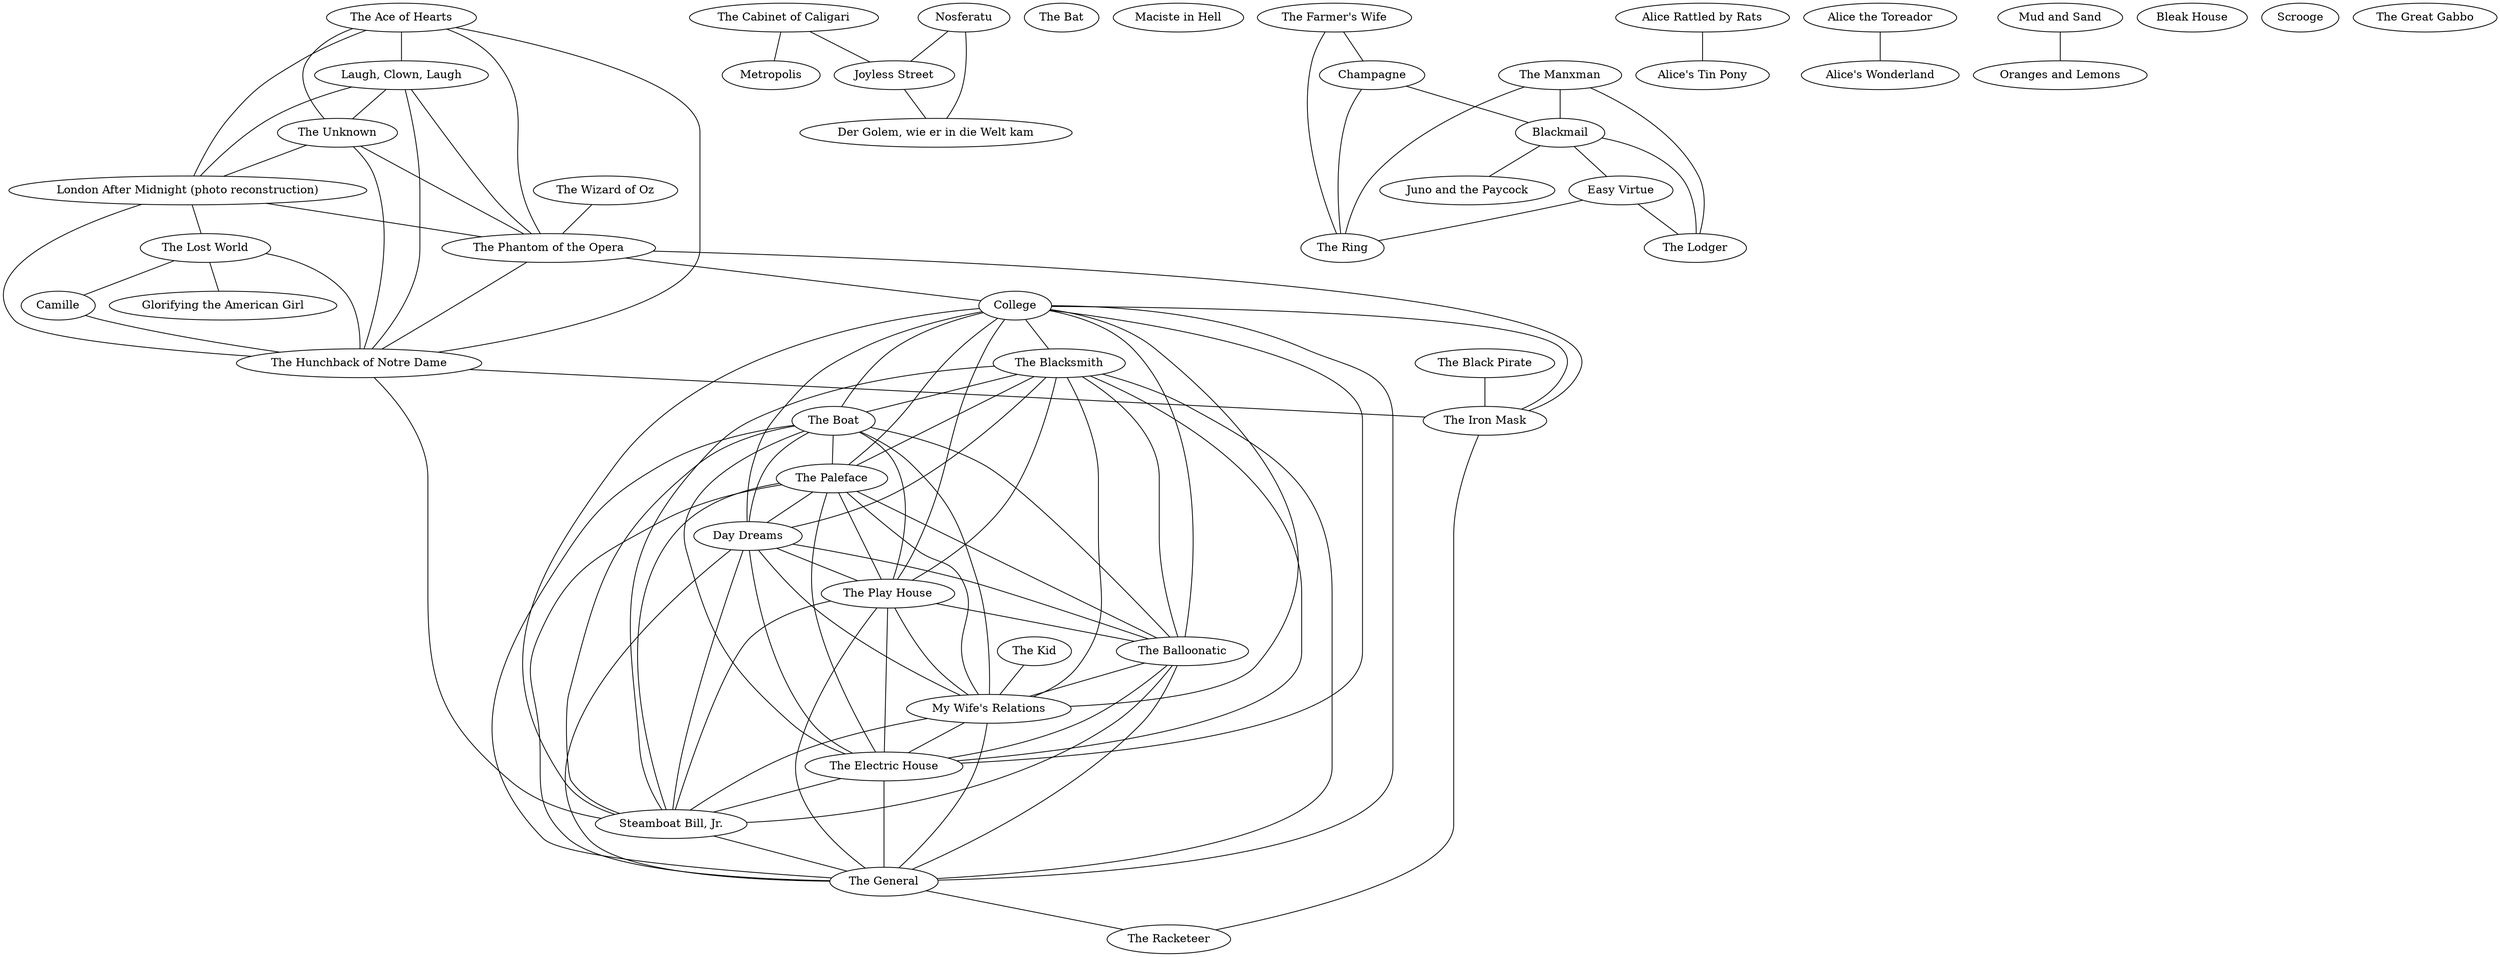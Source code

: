graph G {
n93[label="The Ace of Hearts"];
n94[label="Laugh, Clown, Laugh"];
n95[label="The Unknown"];
n97[label="London After Midnight (photo reconstruction)"];
n104[label="The Wizard of Oz"];
n364[label="The Cabinet of Caligari"];
n392[label="The Bat"];
n450[label="The Lost World"];
n452[label="Maciste in Hell"];
n551[label="Nosferatu"];
n552[label="The Phantom of the Opera"];
n553[label="Metropolis"];
n805[label="Camille"];
n847[label="College"];
n960[label="The Farmer's Wife"];
n961[label="The Manxman"];
n969[label="Champagne"];
n970[label="Blackmail"];
n972[label="Easy Virtue"];
n974[label="The Lodger"];
n975[label="The Ring"];
n977[label="Juno and the Paycock"];
n1000[label="Joyless Street"];
n1580[label="The Kid"];
n5570[label="Alice Rattled by Rats"];
n5571[label="Alice the Toreador"];
n5572[label="Alice's Tin Pony"];
n5605[label="The Black Pirate"];
n6128[label="The Hunchback of Notre Dame"];
n7053[label="Der Golem, wie er in die Welt kam"];
n7237[label="Mud and Sand"];
n7239[label="Oranges and Lemons"];
n7291[label="The Blacksmith"];
n7292[label="The Boat"];
n7293[label="The Paleface"];
n7294[label="Day Dreams"];
n7295[label="The Play House"];
n7296[label="The Balloonatic"];
n7297[label="My Wife's Relations"];
n7298[label="The Electric House"];
n7299[label="Steamboat Bill, Jr."];
n7396[label="Bleak House"];
n7397[label="Scrooge"];
n7805[label="Alice's Wonderland"];
n8138[label="The General"];
n8140[label="The Iron Mask"];
n8152[label="The Racketeer"];
n8276[label="Glorifying the American Girl"];
n8277[label="The Great Gabbo"];
n7294 -- n8138;
n7294 -- n7297;
n7294 -- n7296;
n7294 -- n7298;
n7294 -- n7299;
n7294 -- n7295;
n5605 -- n8140;
n969 -- n970;
n969 -- n975;
n93 -- n97;
n93 -- n6128;
n93 -- n552;
n93 -- n95;
n93 -- n94;
n1580 -- n7297;
n7237 -- n7239;
n847 -- n7294;
n847 -- n8138;
n847 -- n7293;
n847 -- n7292;
n847 -- n7297;
n847 -- n7296;
n847 -- n7298;
n847 -- n8140;
n847 -- n7291;
n847 -- n7299;
n847 -- n7295;
n97 -- n6128;
n97 -- n552;
n97 -- n450;
n551 -- n7053;
n551 -- n1000;
n6128 -- n8140;
n6128 -- n7299;
n8138 -- n8152;
n970 -- n977;
n970 -- n974;
n970 -- n972;
n7293 -- n7294;
n7293 -- n8138;
n7293 -- n7297;
n7293 -- n7296;
n7293 -- n7298;
n7293 -- n7299;
n7293 -- n7295;
n805 -- n6128;
n5571 -- n7805;
n552 -- n847;
n552 -- n6128;
n552 -- n8140;
n7292 -- n7294;
n7292 -- n8138;
n7292 -- n7293;
n7292 -- n7297;
n7292 -- n7296;
n7292 -- n7298;
n7292 -- n7299;
n7292 -- n7295;
n7297 -- n8138;
n7297 -- n7298;
n7297 -- n7299;
n1000 -- n7053;
n7296 -- n8138;
n7296 -- n7297;
n7296 -- n7298;
n7296 -- n7299;
n7298 -- n8138;
n7298 -- n7299;
n5570 -- n5572;
n95 -- n97;
n95 -- n6128;
n95 -- n552;
n8140 -- n8152;
n450 -- n805;
n450 -- n6128;
n450 -- n8276;
n104 -- n552;
n961 -- n975;
n961 -- n970;
n961 -- n974;
n960 -- n975;
n960 -- n969;
n7291 -- n7294;
n7291 -- n8138;
n7291 -- n7293;
n7291 -- n7292;
n7291 -- n7297;
n7291 -- n7296;
n7291 -- n7298;
n7291 -- n7299;
n7291 -- n7295;
n94 -- n97;
n94 -- n6128;
n94 -- n552;
n94 -- n95;
n7299 -- n8138;
n7295 -- n8138;
n7295 -- n7297;
n7295 -- n7296;
n7295 -- n7298;
n7295 -- n7299;
n364 -- n1000;
n364 -- n553;
n972 -- n974;
n972 -- n975;
}

